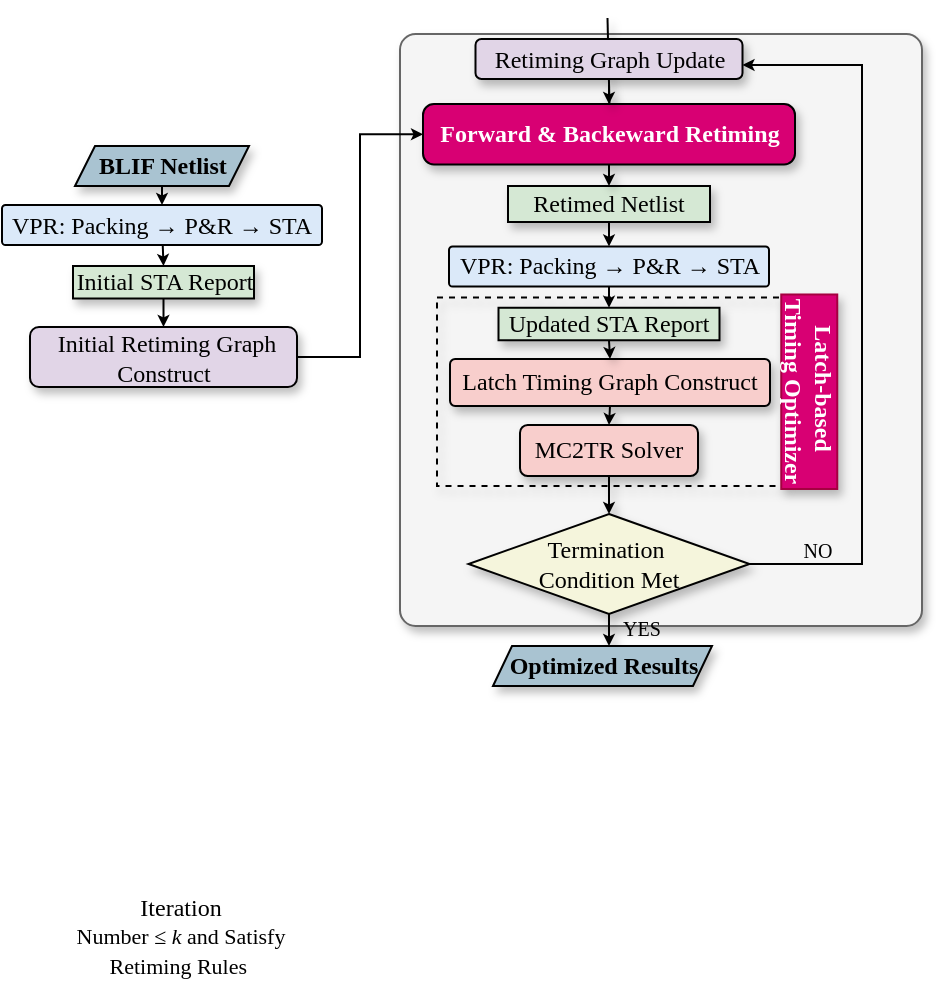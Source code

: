 <mxfile version="26.2.8">
  <diagram name="第 1 页" id="Y7R-OeQm8WGYuU0R5tl8">
    <mxGraphModel dx="1149" dy="689" grid="1" gridSize="10" guides="1" tooltips="1" connect="1" arrows="1" fold="1" page="1" pageScale="1" pageWidth="1500" pageHeight="1000" math="0" shadow="0">
      <root>
        <mxCell id="0" />
        <mxCell id="1" parent="0" />
        <mxCell id="AegOCRpF5knvJNBnyZgM-10" value="" style="rounded=1;whiteSpace=wrap;html=1;fillColor=#f5f5f5;strokeColor=#666666;strokeWidth=1;fontFamily=Times New Roman;fontColor=#333333;shadow=1;arcSize=3;" vertex="1" parent="1">
          <mxGeometry x="499" y="74" width="261" height="296" as="geometry" />
        </mxCell>
        <mxCell id="AegOCRpF5knvJNBnyZgM-1" value="" style="rounded=0;whiteSpace=wrap;html=1;fillColor=none;strokeWidth=1;fontFamily=Times New Roman;shadow=1;dashed=1;" vertex="1" parent="1">
          <mxGeometry x="517.5" y="205.75" width="172.5" height="94.25" as="geometry" />
        </mxCell>
        <mxCell id="AegOCRpF5knvJNBnyZgM-2" value="" style="rounded=0;orthogonalLoop=1;jettySize=auto;html=1;strokeWidth=1;fontFamily=Times New Roman;endSize=3;shadow=1;exitX=0.5;exitY=1;exitDx=0;exitDy=0;entryX=0.5;entryY=0;entryDx=0;entryDy=0;" edge="1" parent="1" target="AegOCRpF5knvJNBnyZgM-46" source="AegOCRpF5knvJNBnyZgM-7">
          <mxGeometry relative="1" as="geometry">
            <mxPoint x="612.5" y="446" as="sourcePoint" />
            <mxPoint x="602.711" y="319.24" as="targetPoint" />
          </mxGeometry>
        </mxCell>
        <mxCell id="AegOCRpF5knvJNBnyZgM-83" style="edgeStyle=orthogonalEdgeStyle;rounded=0;orthogonalLoop=1;jettySize=auto;html=1;entryX=0;entryY=0.5;entryDx=0;entryDy=0;endSize=3;" edge="1" parent="1" target="AegOCRpF5knvJNBnyZgM-22">
          <mxGeometry relative="1" as="geometry">
            <mxPoint x="564.5" y="-2.274e-13" as="sourcePoint" />
            <Array as="points">
              <mxPoint x="510" />
              <mxPoint x="510" y="89" />
            </Array>
          </mxGeometry>
        </mxCell>
        <mxCell id="AegOCRpF5knvJNBnyZgM-5" style="rounded=0;orthogonalLoop=1;jettySize=auto;html=1;entryX=0.5;entryY=0;entryDx=0;entryDy=0;strokeWidth=1;fontFamily=Times New Roman;endSize=3;shadow=1;exitX=0.5;exitY=1;exitDx=0;exitDy=0;" edge="1" parent="1" source="AegOCRpF5knvJNBnyZgM-6" target="AegOCRpF5knvJNBnyZgM-7">
          <mxGeometry relative="1" as="geometry" />
        </mxCell>
        <mxCell id="AegOCRpF5knvJNBnyZgM-6" value="&lt;span style=&quot;text-wrap-mode: nowrap;&quot;&gt;Latch Timing Graph Construct&lt;/span&gt;" style="rounded=1;whiteSpace=wrap;html=1;fillColor=#f8cecc;strokeColor=#000000;strokeWidth=1;fontFamily=Times New Roman;shadow=1;arcSize=11;" vertex="1" parent="1">
          <mxGeometry x="524" y="236.5" width="160" height="23.5" as="geometry" />
        </mxCell>
        <mxCell id="AegOCRpF5knvJNBnyZgM-7" value="MC2TR Solver" style="rounded=1;whiteSpace=wrap;html=1;fillColor=#f8cecc;strokeColor=#000000;strokeWidth=1;fontFamily=Times New Roman;shadow=1;" vertex="1" parent="1">
          <mxGeometry x="559" y="269.5" width="89" height="25.5" as="geometry" />
        </mxCell>
        <mxCell id="AegOCRpF5knvJNBnyZgM-14" value="" style="endArrow=classic;html=1;rounded=0;exitX=0.5;exitY=1;exitDx=0;exitDy=0;movable=1;resizable=1;rotatable=1;deletable=1;editable=1;locked=0;connectable=1;strokeWidth=1;fontFamily=Times New Roman;endSize=3;shadow=1;entryX=0.5;entryY=0;entryDx=0;entryDy=0;" edge="1" parent="1" target="AegOCRpF5knvJNBnyZgM-22">
          <mxGeometry width="50" height="50" relative="1" as="geometry">
            <mxPoint x="602.75" y="66" as="sourcePoint" />
            <mxPoint x="604" y="120" as="targetPoint" />
          </mxGeometry>
        </mxCell>
        <mxCell id="AegOCRpF5knvJNBnyZgM-15" value="&lt;font&gt;&lt;b&gt;Forward &amp;amp; Backeward Retiming&lt;/b&gt;&lt;/font&gt;" style="rounded=1;whiteSpace=wrap;html=1;fillColor=#d80073;strokeColor=#000000;arcSize=18;movable=1;resizable=1;rotatable=1;deletable=1;editable=1;locked=0;connectable=1;strokeWidth=1;fontFamily=Times New Roman;fontColor=#ffffff;shadow=1;" vertex="1" parent="1">
          <mxGeometry x="510.5" y="109" width="186" height="30.25" as="geometry" />
        </mxCell>
        <mxCell id="AegOCRpF5knvJNBnyZgM-79" style="rounded=0;orthogonalLoop=1;jettySize=auto;html=1;entryX=0.5;entryY=0;entryDx=0;entryDy=0;endSize=3;" edge="1" parent="1" source="AegOCRpF5knvJNBnyZgM-16" target="AegOCRpF5knvJNBnyZgM-78">
          <mxGeometry relative="1" as="geometry" />
        </mxCell>
        <mxCell id="AegOCRpF5knvJNBnyZgM-16" value="&lt;font&gt;Retimed Netlist&lt;/font&gt;" style="rounded=0;whiteSpace=wrap;html=1;fillColor=light-dark(#d5e8d4, #1d293b);strokeColor=light-dark(#000000,#5C79A3);movable=1;resizable=1;rotatable=1;deletable=1;editable=1;locked=0;connectable=1;strokeWidth=1;fontFamily=Times New Roman;shadow=1;" vertex="1" parent="1">
          <mxGeometry x="553" y="150" width="101" height="18" as="geometry" />
        </mxCell>
        <mxCell id="AegOCRpF5knvJNBnyZgM-24" value="" style="endArrow=classic;html=1;rounded=0;exitX=0.5;exitY=1;exitDx=0;exitDy=0;movable=1;resizable=1;rotatable=1;deletable=1;editable=1;locked=0;connectable=1;strokeWidth=1;fontFamily=Times New Roman;endSize=3;entryX=0.5;entryY=0;entryDx=0;entryDy=0;shadow=1;" edge="1" parent="1" target="AegOCRpF5knvJNBnyZgM-15">
          <mxGeometry width="50" height="50" relative="1" as="geometry">
            <mxPoint x="603.5" y="99.5" as="sourcePoint" />
            <mxPoint x="603.9" y="117" as="targetPoint" />
          </mxGeometry>
        </mxCell>
        <mxCell id="AegOCRpF5knvJNBnyZgM-36" value="&lt;font&gt;&lt;b&gt;Latch-based&amp;nbsp;&lt;/b&gt;&lt;/font&gt;&lt;div&gt;&lt;b&gt;&lt;font&gt;Timing&amp;nbsp;&lt;/font&gt;&lt;span style=&quot;background-color: initial;&quot;&gt;Optimizer&lt;/span&gt;&lt;/b&gt;&lt;/div&gt;" style="rounded=0;whiteSpace=wrap;html=1;fillColor=#d80073;strokeColor=#A50040;arcSize=36;movable=1;resizable=1;rotatable=1;deletable=1;editable=1;locked=0;connectable=1;strokeWidth=1;fontFamily=Times New Roman;fontColor=#ffffff;shadow=1;rotation=90;" vertex="1" parent="1">
          <mxGeometry x="655" y="238.87" width="97.25" height="28" as="geometry" />
        </mxCell>
        <mxCell id="AegOCRpF5knvJNBnyZgM-37" style="rounded=0;orthogonalLoop=1;jettySize=auto;html=1;entryX=0.5;entryY=0;entryDx=0;entryDy=0;strokeWidth=1;startSize=3;endSize=3;shadow=1;exitX=0.5;exitY=1;exitDx=0;exitDy=0;" edge="1" parent="1" target="AegOCRpF5knvJNBnyZgM-6" source="AegOCRpF5knvJNBnyZgM-67">
          <mxGeometry relative="1" as="geometry">
            <mxPoint x="606.5" y="259" as="sourcePoint" />
          </mxGeometry>
        </mxCell>
        <mxCell id="AegOCRpF5knvJNBnyZgM-87" style="edgeStyle=orthogonalEdgeStyle;rounded=0;orthogonalLoop=1;jettySize=auto;html=1;entryX=1;entryY=0.5;entryDx=0;entryDy=0;endSize=3;" edge="1" parent="1" source="AegOCRpF5knvJNBnyZgM-46">
          <mxGeometry relative="1" as="geometry">
            <mxPoint x="670.25" y="89.5" as="targetPoint" />
            <Array as="points">
              <mxPoint x="730" y="339" />
              <mxPoint x="730" y="90" />
            </Array>
          </mxGeometry>
        </mxCell>
        <mxCell id="AegOCRpF5knvJNBnyZgM-46" value="Termination&amp;nbsp;&lt;div&gt;Condition Met&lt;/div&gt;" style="rhombus;whiteSpace=wrap;html=1;fillColor=#F5F5DC;strokeColor=#000000;movable=1;resizable=1;rotatable=1;deletable=1;editable=1;locked=0;connectable=1;strokeWidth=1;fontFamily=Times New Roman;shadow=1;" vertex="1" parent="1">
          <mxGeometry x="533.25" y="314" width="140.5" height="50" as="geometry" />
        </mxCell>
        <mxCell id="AegOCRpF5knvJNBnyZgM-47" value="&lt;font&gt;Iteration&lt;br style=&quot;border-color: var(--border-color); font-size: 11px;&quot;&gt;&lt;span style=&quot;font-size: 11px;&quot;&gt;Number ≤&amp;nbsp;&lt;/span&gt;&lt;i style=&quot;border-color: var(--border-color); font-size: 11px;&quot;&gt;k&amp;nbsp;&lt;/i&gt;&lt;span style=&quot;font-size: 11px;&quot;&gt;and Satisfy Retiming Rules&amp;nbsp;&lt;/span&gt;&lt;/font&gt;" style="text;html=1;strokeColor=none;fillColor=none;align=center;verticalAlign=middle;whiteSpace=wrap;rounded=0;fontFamily=Times New Roman;shadow=1;strokeWidth=1;" vertex="1" parent="1">
          <mxGeometry x="330" y="500" width="119" height="50" as="geometry" />
        </mxCell>
        <mxCell id="AegOCRpF5knvJNBnyZgM-66" value="" style="endArrow=classic;html=1;rounded=0;exitX=0.5;exitY=1;exitDx=0;exitDy=0;movable=1;resizable=1;rotatable=1;deletable=1;editable=1;locked=0;connectable=1;strokeWidth=1;fontFamily=Times New Roman;endSize=3;entryX=0.5;entryY=0;entryDx=0;entryDy=0;shadow=1;" edge="1" parent="1" source="AegOCRpF5knvJNBnyZgM-15" target="AegOCRpF5knvJNBnyZgM-16">
          <mxGeometry width="50" height="50" relative="1" as="geometry">
            <mxPoint x="614" y="109" as="sourcePoint" />
            <mxPoint x="614" y="121" as="targetPoint" />
          </mxGeometry>
        </mxCell>
        <mxCell id="AegOCRpF5knvJNBnyZgM-67" value="&lt;font&gt;Updated STA Report&lt;/font&gt;" style="rounded=0;whiteSpace=wrap;html=1;fillColor=light-dark(#d5e8d4, #1d293b);strokeColor=#000000;movable=1;resizable=1;rotatable=1;deletable=1;editable=1;locked=0;connectable=1;strokeWidth=1;fontFamily=Times New Roman;shadow=1;" vertex="1" parent="1">
          <mxGeometry x="548.25" y="210.88" width="110.5" height="16.25" as="geometry" />
        </mxCell>
        <mxCell id="AegOCRpF5knvJNBnyZgM-84" style="rounded=0;orthogonalLoop=1;jettySize=auto;html=1;entryX=0.5;entryY=0;entryDx=0;entryDy=0;endSize=3;" edge="1" parent="1" source="AegOCRpF5knvJNBnyZgM-78" target="AegOCRpF5knvJNBnyZgM-67">
          <mxGeometry relative="1" as="geometry" />
        </mxCell>
        <mxCell id="AegOCRpF5knvJNBnyZgM-78" value="VPR: Packing → P&amp;amp;R → STA" style="rounded=1;whiteSpace=wrap;html=1;strokeWidth=1;movable=1;resizable=1;rotatable=1;deletable=1;editable=1;locked=0;connectable=1;fontFamily=Times New Roman;shadow=0;fillColor=#DBE9F9;arcSize=9;" vertex="1" parent="1">
          <mxGeometry x="523.5" y="180.25" width="160" height="20" as="geometry" />
        </mxCell>
        <mxCell id="AegOCRpF5knvJNBnyZgM-88" value="&lt;p style=&quot;line-height: 60%;&quot;&gt;&lt;span style=&quot;color: rgb(0, 0, 0); font-family: &amp;quot;Times New Roman&amp;quot;; font-style: normal; font-variant-ligatures: normal; font-variant-caps: normal; font-weight: 400; letter-spacing: normal; orphans: 2; text-indent: 0px; text-transform: none; widows: 2; word-spacing: 0px; -webkit-text-stroke-width: 0px; white-space: normal; text-decoration-thickness: initial; text-decoration-style: initial; text-decoration-color: initial; float: none; display: inline !important;&quot;&gt;&lt;font style=&quot;font-size: 10px;&quot;&gt;NO&lt;/font&gt;&lt;/span&gt;&lt;/p&gt;" style="text;whiteSpace=wrap;html=1;align=center;shadow=1;strokeWidth=1;" vertex="1" parent="1">
          <mxGeometry x="690" y="310" width="36" height="31.5" as="geometry" />
        </mxCell>
        <mxCell id="AegOCRpF5knvJNBnyZgM-90" value="&lt;p style=&quot;line-height: 60%;&quot;&gt;&lt;span style=&quot;color: rgb(0, 0, 0); font-family: &amp;quot;Times New Roman&amp;quot;; font-style: normal; font-variant-ligatures: normal; font-variant-caps: normal; font-weight: 400; letter-spacing: normal; orphans: 2; text-indent: 0px; text-transform: none; widows: 2; word-spacing: 0px; -webkit-text-stroke-width: 0px; white-space: normal; text-decoration-thickness: initial; text-decoration-style: initial; text-decoration-color: initial; float: none; display: inline !important;&quot;&gt;&lt;font style=&quot;font-size: 10px;&quot;&gt;YES&lt;/font&gt;&lt;/span&gt;&lt;/p&gt;" style="text;whiteSpace=wrap;html=1;align=center;shadow=1;strokeWidth=1;" vertex="1" parent="1">
          <mxGeometry x="601.5" y="348.5" width="36" height="31.5" as="geometry" />
        </mxCell>
        <mxCell id="AegOCRpF5knvJNBnyZgM-93" value="" style="rounded=0;orthogonalLoop=1;jettySize=auto;html=1;strokeWidth=1;fontFamily=Times New Roman;endSize=3;shadow=1;exitX=0.5;exitY=1;exitDx=0;exitDy=0;entryX=0.5;entryY=0;entryDx=0;entryDy=0;" edge="1" parent="1" source="AegOCRpF5knvJNBnyZgM-46">
          <mxGeometry relative="1" as="geometry">
            <mxPoint x="613" y="305" as="sourcePoint" />
            <mxPoint x="603.5" y="380" as="targetPoint" />
          </mxGeometry>
        </mxCell>
        <mxCell id="AegOCRpF5knvJNBnyZgM-94" style="rounded=0;orthogonalLoop=1;jettySize=auto;html=1;entryX=0.5;entryY=0;entryDx=0;entryDy=0;endSize=3;" edge="1" parent="1" source="AegOCRpF5knvJNBnyZgM-95" target="AegOCRpF5knvJNBnyZgM-99">
          <mxGeometry relative="1" as="geometry" />
        </mxCell>
        <mxCell id="AegOCRpF5knvJNBnyZgM-95" value="&lt;font&gt;&lt;b&gt;BLIF Netlist&lt;/b&gt;&lt;/font&gt;" style="shape=parallelogram;perimeter=parallelogramPerimeter;whiteSpace=wrap;html=1;fixedSize=1;fillColor=#A9C3D1;strokeColor=light-dark(#000000, #446e2c);strokeWidth=1;movable=1;resizable=1;rotatable=1;deletable=1;editable=1;locked=0;connectable=1;fontFamily=Times New Roman;shadow=1;size=10;" vertex="1" parent="1">
          <mxGeometry x="336.5" y="130" width="87" height="20" as="geometry" />
        </mxCell>
        <mxCell id="AegOCRpF5knvJNBnyZgM-96" value="&lt;font&gt;Initial STA Report&lt;/font&gt;" style="rounded=0;whiteSpace=wrap;html=1;fillColor=light-dark(#d5e8d4, #1d293b);strokeColor=#000000;movable=1;resizable=1;rotatable=1;deletable=1;editable=1;locked=0;connectable=1;strokeWidth=1;fontFamily=Times New Roman;shadow=1;" vertex="1" parent="1">
          <mxGeometry x="335.5" y="190" width="90.5" height="16.25" as="geometry" />
        </mxCell>
        <mxCell id="AegOCRpF5knvJNBnyZgM-103" style="edgeStyle=orthogonalEdgeStyle;rounded=0;orthogonalLoop=1;jettySize=auto;html=1;entryX=0;entryY=0.5;entryDx=0;entryDy=0;endSize=3;" edge="1" parent="1" source="AegOCRpF5knvJNBnyZgM-97" target="AegOCRpF5knvJNBnyZgM-15">
          <mxGeometry relative="1" as="geometry" />
        </mxCell>
        <mxCell id="AegOCRpF5knvJNBnyZgM-97" value="&amp;nbsp;Initial Retiming Graph Construct" style="rounded=1;whiteSpace=wrap;html=1;fillColor=#e1d5e7;strokeColor=#000000;fillStyle=auto;strokeWidth=1;fontFamily=Times New Roman;shadow=1;" vertex="1" parent="1">
          <mxGeometry x="314" y="220.5" width="133.5" height="30" as="geometry" />
        </mxCell>
        <mxCell id="AegOCRpF5knvJNBnyZgM-98" style="rounded=0;orthogonalLoop=1;jettySize=auto;html=1;entryX=0.5;entryY=0;entryDx=0;entryDy=0;endSize=3;" edge="1" parent="1" source="AegOCRpF5knvJNBnyZgM-99" target="AegOCRpF5knvJNBnyZgM-96">
          <mxGeometry relative="1" as="geometry" />
        </mxCell>
        <mxCell id="AegOCRpF5knvJNBnyZgM-99" value="VPR: Packing → P&amp;amp;R → STA" style="rounded=1;whiteSpace=wrap;html=1;strokeWidth=1;movable=1;resizable=1;rotatable=1;deletable=1;editable=1;locked=0;connectable=1;fontFamily=Times New Roman;shadow=0;fillColor=#DBE9F9;arcSize=9;" vertex="1" parent="1">
          <mxGeometry x="300" y="159.5" width="160" height="20" as="geometry" />
        </mxCell>
        <mxCell id="AegOCRpF5knvJNBnyZgM-100" value="Retiming Graph Update" style="rounded=1;whiteSpace=wrap;html=1;fillColor=#e1d5e7;strokeColor=#000000;fillStyle=auto;strokeWidth=1;fontFamily=Times New Roman;shadow=1;" vertex="1" parent="1">
          <mxGeometry x="536.75" y="76.5" width="133.5" height="20" as="geometry" />
        </mxCell>
        <mxCell id="AegOCRpF5knvJNBnyZgM-102" style="rounded=0;orthogonalLoop=1;jettySize=auto;html=1;entryX=0.5;entryY=0;entryDx=0;entryDy=0;endSize=3;exitX=0.5;exitY=1;exitDx=0;exitDy=0;" edge="1" parent="1" source="AegOCRpF5knvJNBnyZgM-96" target="AegOCRpF5knvJNBnyZgM-97">
          <mxGeometry relative="1" as="geometry">
            <mxPoint x="390" y="189.5" as="sourcePoint" />
            <mxPoint x="391" y="200.5" as="targetPoint" />
          </mxGeometry>
        </mxCell>
        <mxCell id="AegOCRpF5knvJNBnyZgM-104" value="&lt;font&gt;&lt;b&gt;Optimized Results&lt;/b&gt;&lt;/font&gt;" style="shape=parallelogram;perimeter=parallelogramPerimeter;whiteSpace=wrap;html=1;fixedSize=1;fillColor=#A9C3D1;strokeColor=light-dark(#000000, #446e2c);strokeWidth=1;movable=1;resizable=1;rotatable=1;deletable=1;editable=1;locked=0;connectable=1;fontFamily=Times New Roman;shadow=1;size=9.5;" vertex="1" parent="1">
          <mxGeometry x="545.5" y="380" width="109.5" height="20" as="geometry" />
        </mxCell>
      </root>
    </mxGraphModel>
  </diagram>
</mxfile>
